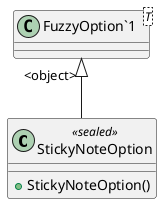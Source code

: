 @startuml
class StickyNoteOption <<sealed>> {
    + StickyNoteOption()
}
class "FuzzyOption`1"<T> {
}
"FuzzyOption`1" "<object>" <|-- StickyNoteOption
@enduml
